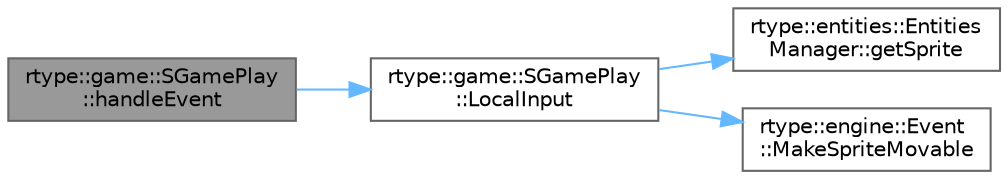 digraph "rtype::game::SGamePlay::handleEvent"
{
 // LATEX_PDF_SIZE
  bgcolor="transparent";
  edge [fontname=Helvetica,fontsize=10,labelfontname=Helvetica,labelfontsize=10];
  node [fontname=Helvetica,fontsize=10,shape=box,height=0.2,width=0.4];
  rankdir="LR";
  Node1 [label="rtype::game::SGamePlay\l::handleEvent",height=0.2,width=0.4,color="gray40", fillcolor="grey60", style="filled", fontcolor="black",tooltip="Handle the event input."];
  Node1 -> Node2 [color="steelblue1",style="solid"];
  Node2 [label="rtype::game::SGamePlay\l::LocalInput",height=0.2,width=0.4,color="grey40", fillcolor="white", style="filled",URL="$classrtype_1_1game_1_1SGamePlay.html#a0a73ef31be41ff4af9cab9d2850d6cf4",tooltip="Get the Input."];
  Node2 -> Node3 [color="steelblue1",style="solid"];
  Node3 [label="rtype::entities::Entities\lManager::getSprite",height=0.2,width=0.4,color="grey40", fillcolor="white", style="filled",URL="$classrtype_1_1entities_1_1EntitiesManager.html#ad8f4837cb81e312fb190f5cd4ec00a88",tooltip="This function is used to get the sprite of an entity."];
  Node2 -> Node4 [color="steelblue1",style="solid"];
  Node4 [label="rtype::engine::Event\l::MakeSpriteMovable",height=0.2,width=0.4,color="grey40", fillcolor="white", style="filled",URL="$classrtype_1_1engine_1_1Event.html#aaaa10d73c15299d020592aadb04a665b",tooltip="Function to make an sprite movable."];
}
